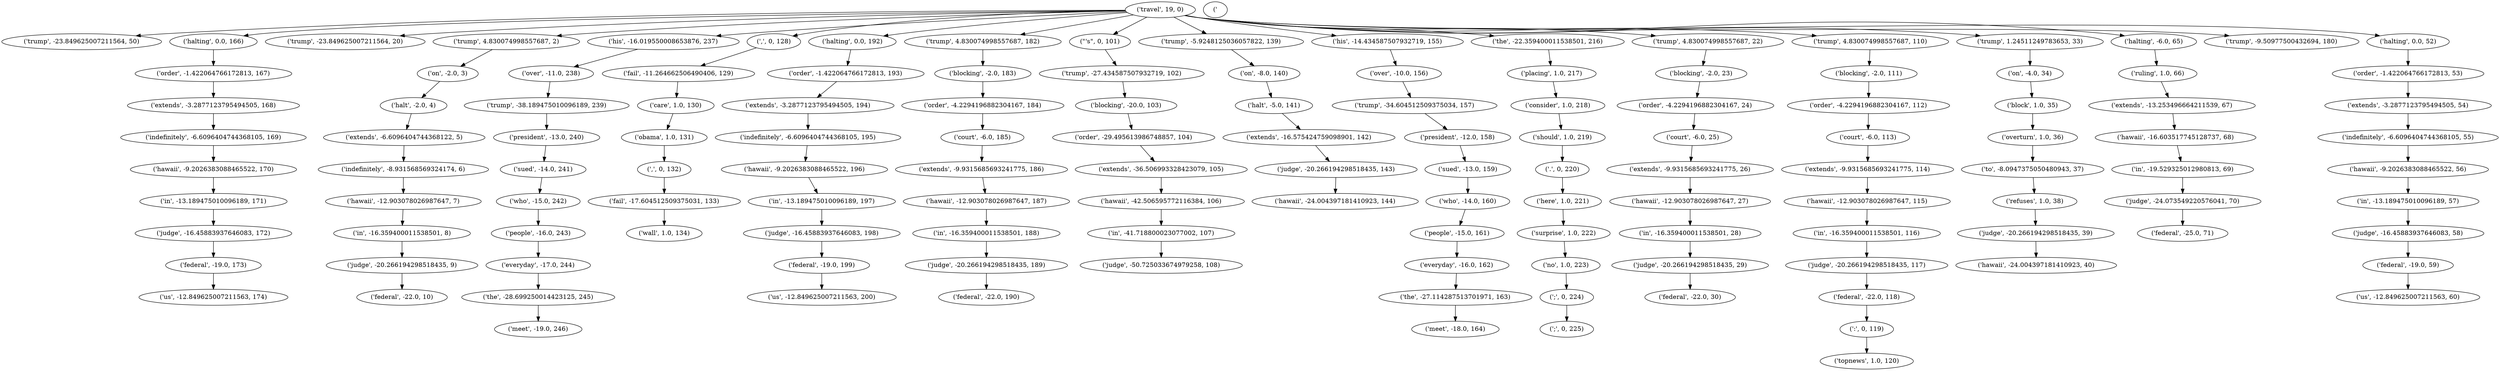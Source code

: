 strict digraph "" {
"('trump', -23.849625007211564, 50)";
"('judge', -20.266194298518435, 189)";
"('halting', 0.0, 166)";
"('the', -27.114287513701971, 163)";
"('trump', -23.849625007211564, 20)";
"('president', -12.0, 158)";
"('hawaii', -9.2026383088465522, 56)";
"('judge', -20.266194298518435, 9)";
"('consider', 1.0, 218)";
"('here', 1.0, 221)";
"(',', 0, 132)";
"('halt', -5.0, 141)";
"('order', -1.422064766172813, 167)";
"('president', -13.0, 240)";
"('trump', 4.830074998557687, 2)";
"('judge', -50.725033674979258, 108)";
"('everyday', -16.0, 162)";
"('people', -16.0, 243)";
"('everyday', -17.0, 244)";
"('extends', -6.6096404744368122, 5)";
"('placing', 1.0, 217)";
"('hawaii', -12.903078026987647, 7)";
"('hawaii', -9.2026383088465522, 196)";
"('judge', -16.45883937646083, 198)";
"('hawaii', -42.506595772116384, 106)";
"('indefinitely', -6.6096404744368105, 169)";
"('hawaii', -12.903078026987647, 187)";
"('his', -16.019550008653876, 237)";
"('.', 0, 220)";
"('us', -12.849625007211563, 174)";
"(',', 0, 128)";
"('us', -12.849625007211563, 60)";
"('sued', -13.0, 159)";
"('order', -4.2294196882304167, 24)";
"('judge', -20.266194298518435, 39)";
"('in', -16.359400011538501, 8)";
"('trump', -34.604512509375034, 157)";
"('judge', -16.45883937646083, 172)";
"('halting', 0.0, 192)";
"('block', 1.0, 35)";
"('extends', -3.2877123795494505, 194)";
"('in', -16.359400011538501, 28)";
"('indefinitely', -6.6096404744368105, 195)";
"('indefinitely', -8.931568569324174, 6)";
"('blocking', -2.0, 23)";
"('";
"('federal', -22.0, 30)";
"('extends', -3.2877123795494505, 168)";
"('extends', -16.575424759098901, 142)";
"(';', 0, 225)";
"('on', -2.0, 3)";
"('indefinitely', -6.6096404744368105, 55)";
"('extends', -36.506993328423079, 105)";
"('federal', -19.0, 199)";
"('judge', -20.266194298518435, 143)";
"('judge', -20.266194298518435, 29)";
"('trump', 4.830074998557687, 182)";
"('people', -15.0, 161)";
"('extends', -9.9315685693241775, 114)";
"(\"'s\", 0, 101)";
"('hawaii', -12.903078026987647, 115)";
"(';', 0, 224)";
"('us', -12.849625007211563, 200)";
"('judge', -20.266194298518435, 117)";
"('should', 1.0, 219)";
"('federal', -19.0, 173)";
"('court', -6.0, 185)";
"('hawaii', -24.004397181410923, 40)";
"('trump', -38.189475010096189, 239)";
"('meet', -18.0, 164)";
"('trump', -5.9248125036057822, 139)";
"('obama', 1.0, 131)";
"('order', -1.422064766172813, 53)";
"('extends', -13.253496664211539, 67)";
"('on', -4.0, 34)";
"('extends', -9.9315685693241775, 26)";
"('federal', -19.0, 59)";
"('order', -1.422064766172813, 193)";
"('hawaii', -12.903078026987647, 27)";
"('in', -19.529325012980813, 69)";
"('to', -8.0947375050480943, 37)";
"('his', -14.434587507932719, 155)";
"('no', 1.0, 223)";
"('care', 1.0, 130)";
"('wall', 1.0, 134)";
"('halt', -2.0, 4)";
"('in', -16.359400011538501, 188)";
"('travel', 19, 0)";
"('hawaii', -24.004397181410923, 144)";
"('in', -13.189475010096189, 57)";
"('court', -6.0, 113)";
"('federal', -22.0, 118)";
"('in', -16.359400011538501, 116)";
"('judge', -16.45883937646083, 58)";
"('sued', -14.0, 241)";
"('federal', -22.0, 190)";
"('over', -11.0, 238)";
"('trump', -27.434587507932719, 102)";
"('court', -6.0, 25)";
"('judge', -24.073549220576041, 70)";
"('in', -13.189475010096189, 197)";
"('the', -22.359400011538501, 216)";
"('who', -14.0, 160)";
"('order', -29.495613986748857, 104)";
"('in', -41.718800023077002, 107)";
"('trump', 4.830074998557687, 22)";
"('order', -4.2294196882304167, 112)";
"('fail', -11.264662506490406, 129)";
"('federal', -22.0, 10)";
"('extends', -3.2877123795494505, 54)";
"('who', -15.0, 242)";
"('topnews', 1.0, 120)";
"('trump', 4.830074998557687, 110)";
"('fail', -17.604512509375031, 133)";
"('overturn', 1.0, 36)";
"('over', -10.0, 156)";
"('hawaii', -9.2026383088465522, 170)";
"('in', -13.189475010096189, 171)";
"('trump', 1.24511249783653, 33)";
"('halting', -6.0, 65)";
"('meet', -19.0, 246)";
"('trump', -9.50977500432694, 180)";
"('halting', 0.0, 52)";
"('the', -28.699250014423125, 245)";
"('surprise', 1.0, 222)";
"('blocking', -2.0, 111)";
"('hawaii', -16.603517745128737, 68)";
"('refuses', 1.0, 38)";
"('ruling', 1.0, 66)";
"('extends', -9.9315685693241775, 186)";
"('on', -8.0, 140)";
"('blocking', -2.0, 183)";
"('blocking', -20.0, 103)";
"('federal', -25.0, 71)";
"('order', -4.2294196882304167, 184)";
"('judge', -20.266194298518435, 189)" -> "('federal', -22.0, 190)";
"('halting', 0.0, 166)" -> "('order', -1.422064766172813, 167)";
"('the', -27.114287513701971, 163)" -> "('meet', -18.0, 164)";
"('president', -12.0, 158)" -> "('sued', -13.0, 159)";
"('hawaii', -9.2026383088465522, 56)" -> "('in', -13.189475010096189, 57)";
"('judge', -20.266194298518435, 9)" -> "('federal', -22.0, 10)";
"('consider', 1.0, 218)" -> "('should', 1.0, 219)";
"('here', 1.0, 221)" -> "('surprise', 1.0, 222)";
"(',', 0, 132)" -> "('fail', -17.604512509375031, 133)";
"('halt', -5.0, 141)" -> "('extends', -16.575424759098901, 142)";
"('order', -1.422064766172813, 167)" -> "('extends', -3.2877123795494505, 168)";
"('president', -13.0, 240)" -> "('sued', -14.0, 241)";
"('trump', 4.830074998557687, 2)" -> "('on', -2.0, 3)";
"('everyday', -16.0, 162)" -> "('the', -27.114287513701971, 163)";
"('people', -16.0, 243)" -> "('everyday', -17.0, 244)";
"('everyday', -17.0, 244)" -> "('the', -28.699250014423125, 245)";
"('extends', -6.6096404744368122, 5)" -> "('indefinitely', -8.931568569324174, 6)";
"('placing', 1.0, 217)" -> "('consider', 1.0, 218)";
"('hawaii', -12.903078026987647, 7)" -> "('in', -16.359400011538501, 8)";
"('hawaii', -9.2026383088465522, 196)" -> "('in', -13.189475010096189, 197)";
"('judge', -16.45883937646083, 198)" -> "('federal', -19.0, 199)";
"('hawaii', -42.506595772116384, 106)" -> "('in', -41.718800023077002, 107)";
"('indefinitely', -6.6096404744368105, 169)" -> "('hawaii', -9.2026383088465522, 170)";
"('hawaii', -12.903078026987647, 187)" -> "('in', -16.359400011538501, 188)";
"('his', -16.019550008653876, 237)" -> "('over', -11.0, 238)";
"('.', 0, 220)" -> "('here', 1.0, 221)";
"(',', 0, 128)" -> "('fail', -11.264662506490406, 129)";
"('sued', -13.0, 159)" -> "('who', -14.0, 160)";
"('order', -4.2294196882304167, 24)" -> "('court', -6.0, 25)";
"('judge', -20.266194298518435, 39)" -> "('hawaii', -24.004397181410923, 40)";
"('in', -16.359400011538501, 8)" -> "('judge', -20.266194298518435, 9)";
"('trump', -34.604512509375034, 157)" -> "('president', -12.0, 158)";
"('judge', -16.45883937646083, 172)" -> "('federal', -19.0, 173)";
"('halting', 0.0, 192)" -> "('order', -1.422064766172813, 193)";
"('block', 1.0, 35)" -> "('overturn', 1.0, 36)";
"('extends', -3.2877123795494505, 194)" -> "('indefinitely', -6.6096404744368105, 195)";
"('in', -16.359400011538501, 28)" -> "('judge', -20.266194298518435, 29)";
"('indefinitely', -6.6096404744368105, 195)" -> "('hawaii', -9.2026383088465522, 196)";
"('indefinitely', -8.931568569324174, 6)" -> "('hawaii', -12.903078026987647, 7)";
"('blocking', -2.0, 23)" -> "('order', -4.2294196882304167, 24)";
"(':', 0, 119)" -> "('topnews', 1.0, 120)";
"('extends', -3.2877123795494505, 168)" -> "('indefinitely', -6.6096404744368105, 169)";
"('extends', -16.575424759098901, 142)" -> "('judge', -20.266194298518435, 143)";
"('on', -2.0, 3)" -> "('halt', -2.0, 4)";
"('indefinitely', -6.6096404744368105, 55)" -> "('hawaii', -9.2026383088465522, 56)";
"('extends', -36.506993328423079, 105)" -> "('hawaii', -42.506595772116384, 106)";
"('federal', -19.0, 199)" -> "('us', -12.849625007211563, 200)";
"('judge', -20.266194298518435, 143)" -> "('hawaii', -24.004397181410923, 144)";
"('judge', -20.266194298518435, 29)" -> "('federal', -22.0, 30)";
"('trump', 4.830074998557687, 182)" -> "('blocking', -2.0, 183)";
"('people', -15.0, 161)" -> "('everyday', -16.0, 162)";
"('extends', -9.9315685693241775, 114)" -> "('hawaii', -12.903078026987647, 115)";
"(\"'s\", 0, 101)" -> "('trump', -27.434587507932719, 102)";
"('hawaii', -12.903078026987647, 115)" -> "('in', -16.359400011538501, 116)";
"(';', 0, 224)" -> "(';', 0, 225)";
"('judge', -20.266194298518435, 117)" -> "('federal', -22.0, 118)";
"('should', 1.0, 219)" -> "('.', 0, 220)";
"('federal', -19.0, 173)" -> "('us', -12.849625007211563, 174)";
"('court', -6.0, 185)" -> "('extends', -9.9315685693241775, 186)";
"('trump', -38.189475010096189, 239)" -> "('president', -13.0, 240)";
"('trump', -5.9248125036057822, 139)" -> "('on', -8.0, 140)";
"('obama', 1.0, 131)" -> "(',', 0, 132)";
"('order', -1.422064766172813, 53)" -> "('extends', -3.2877123795494505, 54)";
"('extends', -13.253496664211539, 67)" -> "('hawaii', -16.603517745128737, 68)";
"('on', -4.0, 34)" -> "('block', 1.0, 35)";
"('extends', -9.9315685693241775, 26)" -> "('hawaii', -12.903078026987647, 27)";
"('federal', -19.0, 59)" -> "('us', -12.849625007211563, 60)";
"('order', -1.422064766172813, 193)" -> "('extends', -3.2877123795494505, 194)";
"('hawaii', -12.903078026987647, 27)" -> "('in', -16.359400011538501, 28)";
"('in', -19.529325012980813, 69)" -> "('judge', -24.073549220576041, 70)";
"('to', -8.0947375050480943, 37)" -> "('refuses', 1.0, 38)";
"('his', -14.434587507932719, 155)" -> "('over', -10.0, 156)";
"('no', 1.0, 223)" -> "(';', 0, 224)";
"('care', 1.0, 130)" -> "('obama', 1.0, 131)";
"('halt', -2.0, 4)" -> "('extends', -6.6096404744368122, 5)";
"('in', -16.359400011538501, 188)" -> "('judge', -20.266194298518435, 189)";
"('travel', 19, 0)" -> "('trump', 4.830074998557687, 2)";
"('travel', 19, 0)" -> "('trump', 1.24511249783653, 33)";
"('travel', 19, 0)" -> "('his', -14.434587507932719, 155)";
"('travel', 19, 0)" -> "('halting', -6.0, 65)";
"('travel', 19, 0)" -> "('the', -22.359400011538501, 216)";
"('travel', 19, 0)" -> "('trump', -23.849625007211564, 50)";
"('travel', 19, 0)" -> "('halting', 0.0, 166)";
"('travel', 19, 0)" -> "('trump', 4.830074998557687, 22)";
"('travel', 19, 0)" -> "('halting', 0.0, 52)";
"('travel', 19, 0)" -> "('trump', -23.849625007211564, 20)";
"('travel', 19, 0)" -> "('trump', -5.9248125036057822, 139)";
"('travel', 19, 0)" -> "('trump', 4.830074998557687, 182)";
"('travel', 19, 0)" -> "('his', -16.019550008653876, 237)";
"('travel', 19, 0)" -> "(\"'s\", 0, 101)";
"('travel', 19, 0)" -> "('trump', 4.830074998557687, 110)";
"('travel', 19, 0)" -> "(',', 0, 128)";
"('travel', 19, 0)" -> "('halting', 0.0, 192)";
"('travel', 19, 0)" -> "('trump', -9.50977500432694, 180)";
"('in', -13.189475010096189, 57)" -> "('judge', -16.45883937646083, 58)";
"('court', -6.0, 113)" -> "('extends', -9.9315685693241775, 114)";
"('federal', -22.0, 118)" -> "(':', 0, 119)";
"('in', -16.359400011538501, 116)" -> "('judge', -20.266194298518435, 117)";
"('judge', -16.45883937646083, 58)" -> "('federal', -19.0, 59)";
"('sued', -14.0, 241)" -> "('who', -15.0, 242)";
"('over', -11.0, 238)" -> "('trump', -38.189475010096189, 239)";
"('trump', -27.434587507932719, 102)" -> "('blocking', -20.0, 103)";
"('court', -6.0, 25)" -> "('extends', -9.9315685693241775, 26)";
"('judge', -24.073549220576041, 70)" -> "('federal', -25.0, 71)";
"('in', -13.189475010096189, 197)" -> "('judge', -16.45883937646083, 198)";
"('the', -22.359400011538501, 216)" -> "('placing', 1.0, 217)";
"('who', -14.0, 160)" -> "('people', -15.0, 161)";
"('order', -29.495613986748857, 104)" -> "('extends', -36.506993328423079, 105)";
"('in', -41.718800023077002, 107)" -> "('judge', -50.725033674979258, 108)";
"('trump', 4.830074998557687, 22)" -> "('blocking', -2.0, 23)";
"('order', -4.2294196882304167, 112)" -> "('court', -6.0, 113)";
"('fail', -11.264662506490406, 129)" -> "('care', 1.0, 130)";
"('extends', -3.2877123795494505, 54)" -> "('indefinitely', -6.6096404744368105, 55)";
"('who', -15.0, 242)" -> "('people', -16.0, 243)";
"('trump', 4.830074998557687, 110)" -> "('blocking', -2.0, 111)";
"('fail', -17.604512509375031, 133)" -> "('wall', 1.0, 134)";
"('overturn', 1.0, 36)" -> "('to', -8.0947375050480943, 37)";
"('over', -10.0, 156)" -> "('trump', -34.604512509375034, 157)";
"('hawaii', -9.2026383088465522, 170)" -> "('in', -13.189475010096189, 171)";
"('in', -13.189475010096189, 171)" -> "('judge', -16.45883937646083, 172)";
"('trump', 1.24511249783653, 33)" -> "('on', -4.0, 34)";
"('halting', -6.0, 65)" -> "('ruling', 1.0, 66)";
"('halting', 0.0, 52)" -> "('order', -1.422064766172813, 53)";
"('the', -28.699250014423125, 245)" -> "('meet', -19.0, 246)";
"('surprise', 1.0, 222)" -> "('no', 1.0, 223)";
"('blocking', -2.0, 111)" -> "('order', -4.2294196882304167, 112)";
"('hawaii', -16.603517745128737, 68)" -> "('in', -19.529325012980813, 69)";
"('refuses', 1.0, 38)" -> "('judge', -20.266194298518435, 39)";
"('ruling', 1.0, 66)" -> "('extends', -13.253496664211539, 67)";
"('extends', -9.9315685693241775, 186)" -> "('hawaii', -12.903078026987647, 187)";
"('on', -8.0, 140)" -> "('halt', -5.0, 141)";
"('blocking', -2.0, 183)" -> "('order', -4.2294196882304167, 184)";
"('blocking', -20.0, 103)" -> "('order', -29.495613986748857, 104)";
"('order', -4.2294196882304167, 184)" -> "('court', -6.0, 185)";
}
